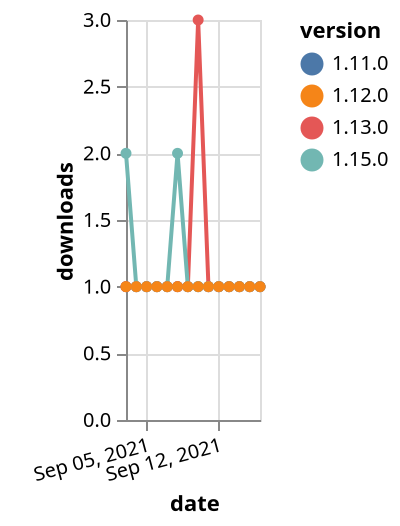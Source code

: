 {"$schema": "https://vega.github.io/schema/vega-lite/v5.json", "description": "A simple bar chart with embedded data.", "data": {"values": [{"date": "2021-09-03", "total": 337, "delta": 1, "version": "1.11.0"}, {"date": "2021-09-04", "total": 338, "delta": 1, "version": "1.11.0"}, {"date": "2021-09-05", "total": 339, "delta": 1, "version": "1.11.0"}, {"date": "2021-09-06", "total": 340, "delta": 1, "version": "1.11.0"}, {"date": "2021-09-07", "total": 341, "delta": 1, "version": "1.11.0"}, {"date": "2021-09-08", "total": 342, "delta": 1, "version": "1.11.0"}, {"date": "2021-09-09", "total": 343, "delta": 1, "version": "1.11.0"}, {"date": "2021-09-10", "total": 344, "delta": 1, "version": "1.11.0"}, {"date": "2021-09-11", "total": 345, "delta": 1, "version": "1.11.0"}, {"date": "2021-09-12", "total": 346, "delta": 1, "version": "1.11.0"}, {"date": "2021-09-13", "total": 347, "delta": 1, "version": "1.11.0"}, {"date": "2021-09-14", "total": 348, "delta": 1, "version": "1.11.0"}, {"date": "2021-09-15", "total": 349, "delta": 1, "version": "1.11.0"}, {"date": "2021-09-16", "total": 350, "delta": 1, "version": "1.11.0"}, {"date": "2021-09-03", "total": 281, "delta": 1, "version": "1.13.0"}, {"date": "2021-09-04", "total": 282, "delta": 1, "version": "1.13.0"}, {"date": "2021-09-05", "total": 283, "delta": 1, "version": "1.13.0"}, {"date": "2021-09-06", "total": 284, "delta": 1, "version": "1.13.0"}, {"date": "2021-09-07", "total": 285, "delta": 1, "version": "1.13.0"}, {"date": "2021-09-08", "total": 286, "delta": 1, "version": "1.13.0"}, {"date": "2021-09-09", "total": 287, "delta": 1, "version": "1.13.0"}, {"date": "2021-09-10", "total": 290, "delta": 3, "version": "1.13.0"}, {"date": "2021-09-11", "total": 291, "delta": 1, "version": "1.13.0"}, {"date": "2021-09-12", "total": 292, "delta": 1, "version": "1.13.0"}, {"date": "2021-09-13", "total": 293, "delta": 1, "version": "1.13.0"}, {"date": "2021-09-14", "total": 294, "delta": 1, "version": "1.13.0"}, {"date": "2021-09-15", "total": 295, "delta": 1, "version": "1.13.0"}, {"date": "2021-09-16", "total": 296, "delta": 1, "version": "1.13.0"}, {"date": "2021-09-03", "total": 113, "delta": 2, "version": "1.15.0"}, {"date": "2021-09-04", "total": 114, "delta": 1, "version": "1.15.0"}, {"date": "2021-09-05", "total": 115, "delta": 1, "version": "1.15.0"}, {"date": "2021-09-06", "total": 116, "delta": 1, "version": "1.15.0"}, {"date": "2021-09-07", "total": 117, "delta": 1, "version": "1.15.0"}, {"date": "2021-09-08", "total": 119, "delta": 2, "version": "1.15.0"}, {"date": "2021-09-09", "total": 120, "delta": 1, "version": "1.15.0"}, {"date": "2021-09-10", "total": 121, "delta": 1, "version": "1.15.0"}, {"date": "2021-09-11", "total": 122, "delta": 1, "version": "1.15.0"}, {"date": "2021-09-12", "total": 123, "delta": 1, "version": "1.15.0"}, {"date": "2021-09-13", "total": 124, "delta": 1, "version": "1.15.0"}, {"date": "2021-09-14", "total": 125, "delta": 1, "version": "1.15.0"}, {"date": "2021-09-15", "total": 126, "delta": 1, "version": "1.15.0"}, {"date": "2021-09-16", "total": 127, "delta": 1, "version": "1.15.0"}, {"date": "2021-09-03", "total": 187, "delta": 1, "version": "1.12.0"}, {"date": "2021-09-04", "total": 188, "delta": 1, "version": "1.12.0"}, {"date": "2021-09-05", "total": 189, "delta": 1, "version": "1.12.0"}, {"date": "2021-09-06", "total": 190, "delta": 1, "version": "1.12.0"}, {"date": "2021-09-07", "total": 191, "delta": 1, "version": "1.12.0"}, {"date": "2021-09-08", "total": 192, "delta": 1, "version": "1.12.0"}, {"date": "2021-09-09", "total": 193, "delta": 1, "version": "1.12.0"}, {"date": "2021-09-10", "total": 194, "delta": 1, "version": "1.12.0"}, {"date": "2021-09-11", "total": 195, "delta": 1, "version": "1.12.0"}, {"date": "2021-09-12", "total": 196, "delta": 1, "version": "1.12.0"}, {"date": "2021-09-13", "total": 197, "delta": 1, "version": "1.12.0"}, {"date": "2021-09-14", "total": 198, "delta": 1, "version": "1.12.0"}, {"date": "2021-09-15", "total": 199, "delta": 1, "version": "1.12.0"}, {"date": "2021-09-16", "total": 200, "delta": 1, "version": "1.12.0"}]}, "width": "container", "mark": {"type": "line", "point": {"filled": true}}, "encoding": {"x": {"field": "date", "type": "temporal", "timeUnit": "yearmonthdate", "title": "date", "axis": {"labelAngle": -15}}, "y": {"field": "delta", "type": "quantitative", "title": "downloads"}, "color": {"field": "version", "type": "nominal"}, "tooltip": {"field": "delta"}}}